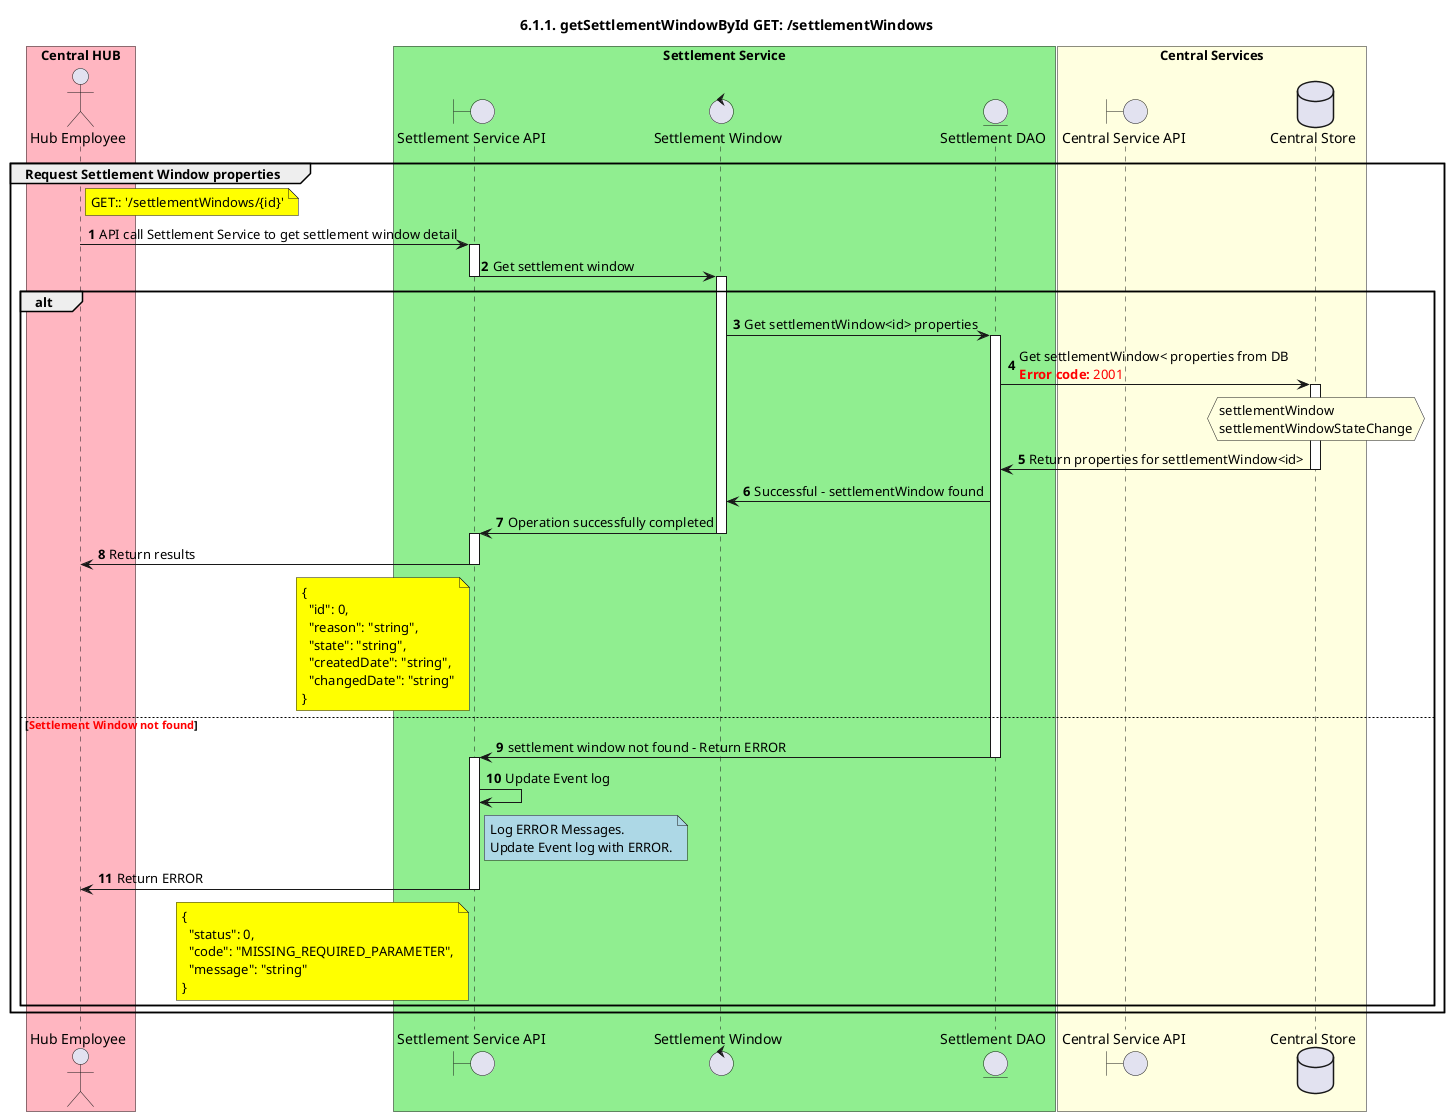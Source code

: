 @startuml
' declate title
title 6.1.1. getSettlementWindowById GET: /settlementWindows

autonumber

' Actor Keys:

' declare actors

actor "Hub Employee" as OPERATOR

boundary "Settlement Service API" as SSAPI
control "Settlement Window" as SETTLEWINDOW
entity "Settlement DAO" as SETTLE_DAO

boundary "Central Service API" as CSAPI
database "Central Store" as DB

box "Central HUB" #LightPink
    participant OPERATOR
end box

box "Settlement Service" #LightGreen
    participant SSAPI
    participant SETTLEWINDOW
    participant SETTLE_DAO
end box

box "Central Services" #LightYellow
    participant CSAPI
    participant DB
end box

' start flow

group Request Settlement Window properties
    note right of OPERATOR #Yellow
        GET:: '/settlementWindows/{id}'
    end note
    OPERATOR -> SSAPI: API call Settlement Service to get settlement window detail
    activate SSAPI
    SSAPI -> SETTLEWINDOW: Get settlement window
    deactivate SSAPI
    activate SETTLEWINDOW
    alt
        SETTLEWINDOW -> SETTLE_DAO: Get settlementWindow<id> properties
        activate SETTLE_DAO
'        group <color #blue>DB TRANSACTION</color>
                SETTLE_DAO -> DB: Get settlementWindow< properties from DB \n<color #FF0000><b>Error code:</b> 2001</color>
            activate DB
                hnote over DB #LightYellow
                settlementWindow
                settlementWindowStateChange
                end hnote
                SETTLE_DAO <- DB: Return properties for settlementWindow<id>
            deactivate DB
'        end
        SETTLEWINDOW <- SETTLE_DAO: Successful - settlementWindow found
        SSAPI <- SETTLEWINDOW: Operation successfully completed
        deactivate SETTLEWINDOW
        activate SSAPI
        OPERATOR <- SSAPI: Return results
        note left of SSAPI #Yellow
            {
              "id": 0,
              "reason": "string",
              "state": "string",
              "createdDate": "string",
              "changedDate": "string"
            }
        end note
        deactivate SSAPI
    else <color #FF0000><b>Settlement Window not found</b></color>
        SETTLE_DAO -> SSAPI: settlement window not found - Return ERROR
        deactivate SETTLE_DAO
        activate SSAPI
        SSAPI -> SSAPI: Update Event log
        note right of SSAPI #LightBlue
            Log ERROR Messages.
            Update Event log with ERROR.
        end note
        OPERATOR <- SSAPI: Return ERROR
        deactivate SSAPI
        note left of SSAPI #Yellow
            {
              "status": 0,
              "code": "MISSING_REQUIRED_PARAMETER",
              "message": "string"
            }
        end note
    end
end
@enduml